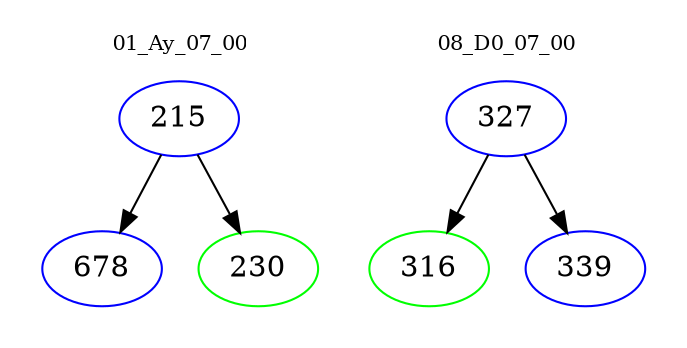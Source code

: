 digraph{
subgraph cluster_0 {
color = white
label = "01_Ay_07_00";
fontsize=10;
T0_215 [label="215", color="blue"]
T0_215 -> T0_678 [color="black"]
T0_678 [label="678", color="blue"]
T0_215 -> T0_230 [color="black"]
T0_230 [label="230", color="green"]
}
subgraph cluster_1 {
color = white
label = "08_D0_07_00";
fontsize=10;
T1_327 [label="327", color="blue"]
T1_327 -> T1_316 [color="black"]
T1_316 [label="316", color="green"]
T1_327 -> T1_339 [color="black"]
T1_339 [label="339", color="blue"]
}
}
